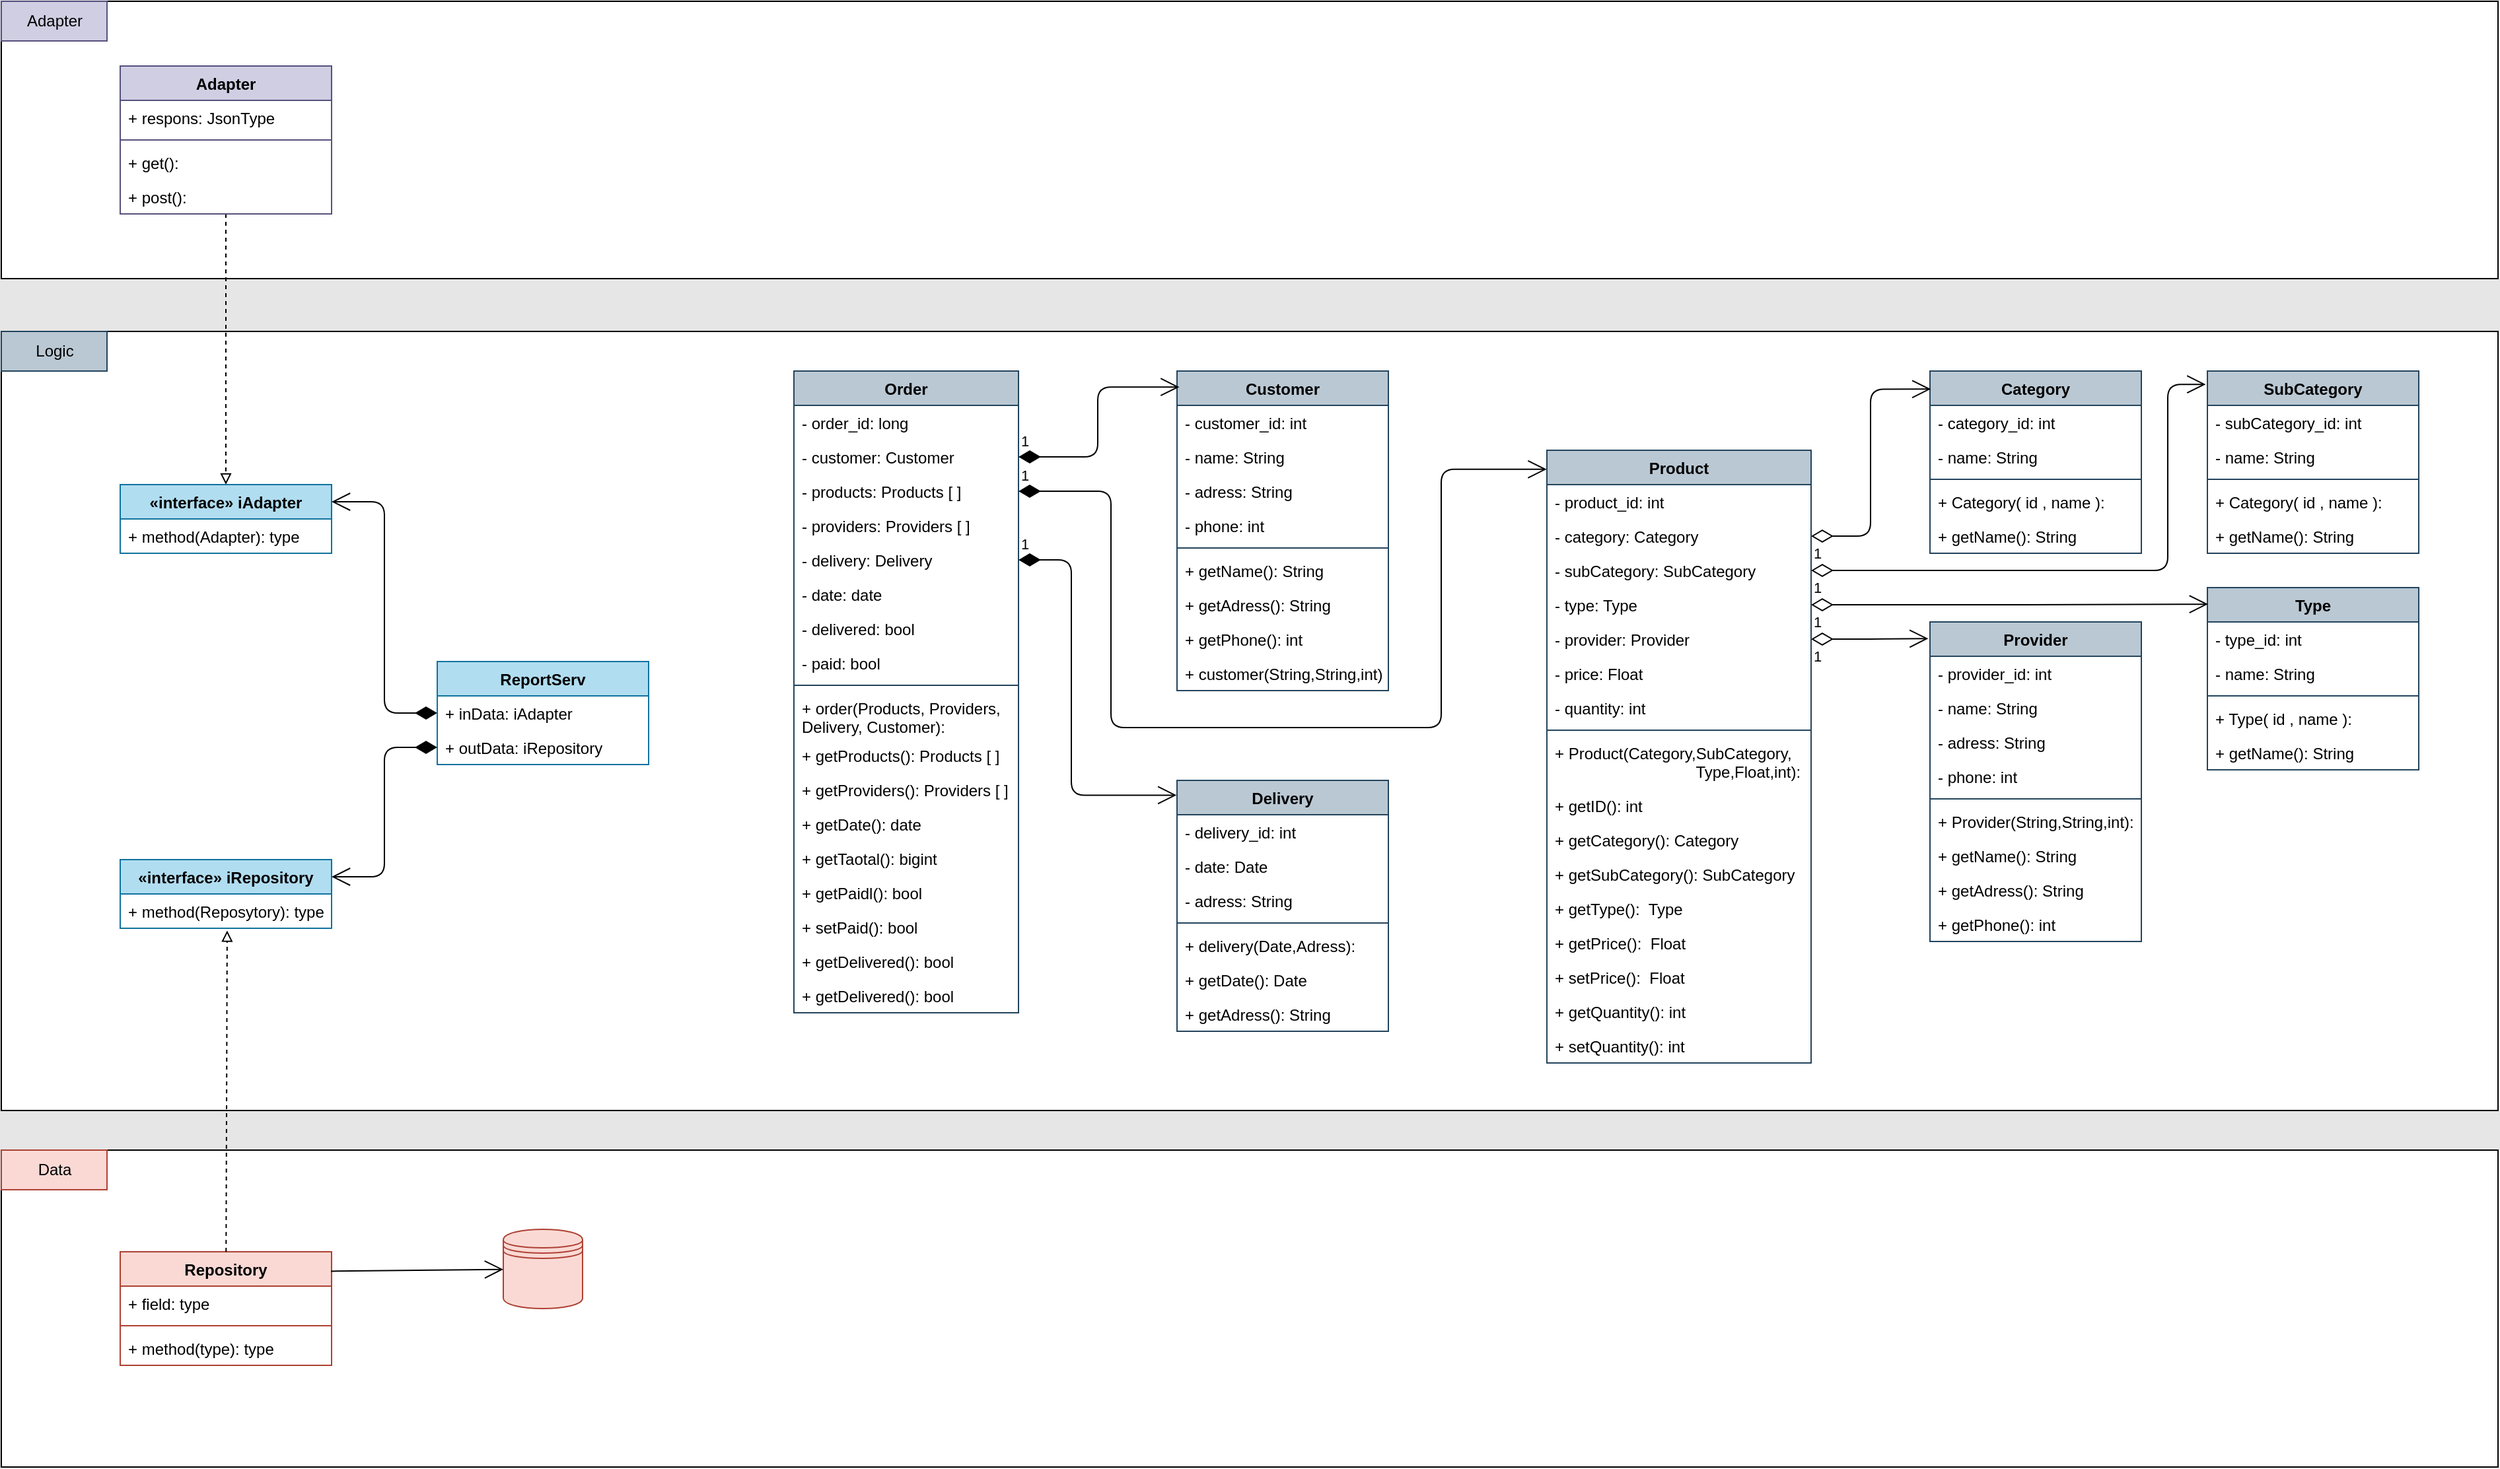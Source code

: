 <mxfile scale="1" border="10">
    <diagram id="8jE2kO9FtFaBGvGI-tgG" name="Страница 1">
        <mxGraphModel dx="1527" dy="605" grid="1" gridSize="10" guides="1" tooltips="1" connect="1" arrows="1" fold="1" page="1" pageScale="1" pageWidth="827" pageHeight="1169" background="#E6E6E6" math="0" shadow="0">
            <root>
                <mxCell id="0"/>
                <mxCell id="1" parent="0"/>
                <mxCell id="3" value="" style="html=1;" vertex="1" parent="1">
                    <mxGeometry x="-250" y="30" width="1890" height="210" as="geometry"/>
                </mxCell>
                <mxCell id="4" value="" style="html=1;" vertex="1" parent="1">
                    <mxGeometry x="-250" y="280" width="1890" height="590" as="geometry"/>
                </mxCell>
                <mxCell id="5" value="" style="html=1;" vertex="1" parent="1">
                    <mxGeometry x="-250" y="900" width="1890" height="240" as="geometry"/>
                </mxCell>
                <mxCell id="159" style="edgeStyle=none;html=1;endArrow=block;endFill=0;dashed=1;" edge="1" parent="1" source="6" target="14">
                    <mxGeometry relative="1" as="geometry"/>
                </mxCell>
                <mxCell id="6" value="Adapter" style="swimlane;fontStyle=1;align=center;verticalAlign=top;childLayout=stackLayout;horizontal=1;startSize=26;horizontalStack=0;resizeParent=1;resizeParentMax=0;resizeLast=0;collapsible=1;marginBottom=0;fillColor=#d0cee2;strokeColor=#56517e;" vertex="1" parent="1">
                    <mxGeometry x="-160" y="79" width="160" height="112" as="geometry"/>
                </mxCell>
                <mxCell id="7" value="+ respons: JsonType" style="text;strokeColor=none;fillColor=none;align=left;verticalAlign=top;spacingLeft=4;spacingRight=4;overflow=hidden;rotatable=0;points=[[0,0.5],[1,0.5]];portConstraint=eastwest;" vertex="1" parent="6">
                    <mxGeometry y="26" width="160" height="26" as="geometry"/>
                </mxCell>
                <mxCell id="8" value="" style="line;strokeWidth=1;fillColor=none;align=left;verticalAlign=middle;spacingTop=-1;spacingLeft=3;spacingRight=3;rotatable=0;labelPosition=right;points=[];portConstraint=eastwest;strokeColor=inherit;" vertex="1" parent="6">
                    <mxGeometry y="52" width="160" height="8" as="geometry"/>
                </mxCell>
                <mxCell id="9" value="+ get():&#10;" style="text;strokeColor=none;fillColor=none;align=left;verticalAlign=top;spacingLeft=4;spacingRight=4;overflow=hidden;rotatable=0;points=[[0,0.5],[1,0.5]];portConstraint=eastwest;" vertex="1" parent="6">
                    <mxGeometry y="60" width="160" height="26" as="geometry"/>
                </mxCell>
                <mxCell id="143" value="+ post(): &#10;" style="text;strokeColor=none;fillColor=none;align=left;verticalAlign=top;spacingLeft=4;spacingRight=4;overflow=hidden;rotatable=0;points=[[0,0.5],[1,0.5]];portConstraint=eastwest;" vertex="1" parent="6">
                    <mxGeometry y="86" width="160" height="26" as="geometry"/>
                </mxCell>
                <mxCell id="10" value="ReportServ" style="swimlane;fontStyle=1;align=center;verticalAlign=top;childLayout=stackLayout;horizontal=1;startSize=26;horizontalStack=0;resizeParent=1;resizeParentMax=0;resizeLast=0;collapsible=1;marginBottom=0;fillColor=#b1ddf0;strokeColor=#10739e;" vertex="1" parent="1">
                    <mxGeometry x="80" y="530" width="160" height="78" as="geometry"/>
                </mxCell>
                <mxCell id="11" value="+ inData: iAdapter" style="text;strokeColor=none;fillColor=none;align=left;verticalAlign=top;spacingLeft=4;spacingRight=4;overflow=hidden;rotatable=0;points=[[0,0.5],[1,0.5]];portConstraint=eastwest;" vertex="1" parent="10">
                    <mxGeometry y="26" width="160" height="26" as="geometry"/>
                </mxCell>
                <mxCell id="13" value="+ outData: iRepository" style="text;strokeColor=none;fillColor=none;align=left;verticalAlign=top;spacingLeft=4;spacingRight=4;overflow=hidden;rotatable=0;points=[[0,0.5],[1,0.5]];portConstraint=eastwest;" vertex="1" parent="10">
                    <mxGeometry y="52" width="160" height="26" as="geometry"/>
                </mxCell>
                <mxCell id="14" value="«interface» iAdapter" style="swimlane;fontStyle=1;align=center;verticalAlign=top;childLayout=stackLayout;horizontal=1;startSize=26;horizontalStack=0;resizeParent=1;resizeParentMax=0;resizeLast=0;collapsible=1;marginBottom=0;fillColor=#b1ddf0;strokeColor=#10739e;" vertex="1" parent="1">
                    <mxGeometry x="-160" y="396" width="160" height="52" as="geometry"/>
                </mxCell>
                <mxCell id="17" value="+ method(Adapter): type" style="text;strokeColor=none;fillColor=none;align=left;verticalAlign=top;spacingLeft=4;spacingRight=4;overflow=hidden;rotatable=0;points=[[0,0.5],[1,0.5]];portConstraint=eastwest;" vertex="1" parent="14">
                    <mxGeometry y="26" width="160" height="26" as="geometry"/>
                </mxCell>
                <mxCell id="22" value="Product" style="swimlane;fontStyle=1;align=center;verticalAlign=top;childLayout=stackLayout;horizontal=1;startSize=26;horizontalStack=0;resizeParent=1;resizeParentMax=0;resizeLast=0;collapsible=1;marginBottom=0;fillColor=#bac8d3;strokeColor=#23445d;" vertex="1" parent="1">
                    <mxGeometry x="920" y="370" width="200" height="464" as="geometry"/>
                </mxCell>
                <mxCell id="23" value="- product_id: int" style="text;strokeColor=none;fillColor=none;align=left;verticalAlign=top;spacingLeft=4;spacingRight=4;overflow=hidden;rotatable=0;points=[[0,0.5],[1,0.5]];portConstraint=eastwest;" vertex="1" parent="22">
                    <mxGeometry y="26" width="200" height="26" as="geometry"/>
                </mxCell>
                <mxCell id="76" value="- category: Category" style="text;strokeColor=none;fillColor=none;align=left;verticalAlign=top;spacingLeft=4;spacingRight=4;overflow=hidden;rotatable=0;points=[[0,0.5],[1,0.5]];portConstraint=eastwest;" vertex="1" parent="22">
                    <mxGeometry y="52" width="200" height="26" as="geometry"/>
                </mxCell>
                <mxCell id="73" value="- subCategory: SubCategory" style="text;strokeColor=none;fillColor=none;align=left;verticalAlign=top;spacingLeft=4;spacingRight=4;overflow=hidden;rotatable=0;points=[[0,0.5],[1,0.5]];portConstraint=eastwest;" vertex="1" parent="22">
                    <mxGeometry y="78" width="200" height="26" as="geometry"/>
                </mxCell>
                <mxCell id="72" value="- type: Type" style="text;strokeColor=none;fillColor=none;align=left;verticalAlign=top;spacingLeft=4;spacingRight=4;overflow=hidden;rotatable=0;points=[[0,0.5],[1,0.5]];portConstraint=eastwest;" vertex="1" parent="22">
                    <mxGeometry y="104" width="200" height="26" as="geometry"/>
                </mxCell>
                <mxCell id="124" value="- provider: Provider" style="text;strokeColor=none;fillColor=none;align=left;verticalAlign=top;spacingLeft=4;spacingRight=4;overflow=hidden;rotatable=0;points=[[0,0.5],[1,0.5]];portConstraint=eastwest;" vertex="1" parent="22">
                    <mxGeometry y="130" width="200" height="26" as="geometry"/>
                </mxCell>
                <mxCell id="74" value="- price: Float" style="text;strokeColor=none;fillColor=none;align=left;verticalAlign=top;spacingLeft=4;spacingRight=4;overflow=hidden;rotatable=0;points=[[0,0.5],[1,0.5]];portConstraint=eastwest;" vertex="1" parent="22">
                    <mxGeometry y="156" width="200" height="26" as="geometry"/>
                </mxCell>
                <mxCell id="75" value="- quantity: int" style="text;strokeColor=none;fillColor=none;align=left;verticalAlign=top;spacingLeft=4;spacingRight=4;overflow=hidden;rotatable=0;points=[[0,0.5],[1,0.5]];portConstraint=eastwest;" vertex="1" parent="22">
                    <mxGeometry y="182" width="200" height="26" as="geometry"/>
                </mxCell>
                <mxCell id="24" value="" style="line;strokeWidth=1;fillColor=none;align=left;verticalAlign=middle;spacingTop=-1;spacingLeft=3;spacingRight=3;rotatable=0;labelPosition=right;points=[];portConstraint=eastwest;strokeColor=inherit;" vertex="1" parent="22">
                    <mxGeometry y="208" width="200" height="8" as="geometry"/>
                </mxCell>
                <mxCell id="86" value="+ Product(Category,SubCategory, &#10;                                Type,Float,int): " style="text;strokeColor=none;fillColor=none;align=left;verticalAlign=top;spacingLeft=4;spacingRight=4;overflow=hidden;rotatable=0;points=[[0,0.5],[1,0.5]];portConstraint=eastwest;" vertex="1" parent="22">
                    <mxGeometry y="216" width="200" height="40" as="geometry"/>
                </mxCell>
                <mxCell id="25" value="+ getID(): int " style="text;strokeColor=none;fillColor=none;align=left;verticalAlign=top;spacingLeft=4;spacingRight=4;overflow=hidden;rotatable=0;points=[[0,0.5],[1,0.5]];portConstraint=eastwest;" vertex="1" parent="22">
                    <mxGeometry y="256" width="200" height="26" as="geometry"/>
                </mxCell>
                <mxCell id="90" value="+ getCategory(): Category" style="text;strokeColor=none;fillColor=none;align=left;verticalAlign=top;spacingLeft=4;spacingRight=4;overflow=hidden;rotatable=0;points=[[0,0.5],[1,0.5]];portConstraint=eastwest;" vertex="1" parent="22">
                    <mxGeometry y="282" width="200" height="26" as="geometry"/>
                </mxCell>
                <mxCell id="78" value="+ getSubCategory(): SubCategory" style="text;strokeColor=none;fillColor=none;align=left;verticalAlign=top;spacingLeft=4;spacingRight=4;overflow=hidden;rotatable=0;points=[[0,0.5],[1,0.5]];portConstraint=eastwest;" vertex="1" parent="22">
                    <mxGeometry y="308" width="200" height="26" as="geometry"/>
                </mxCell>
                <mxCell id="85" value="+ getType():  Type" style="text;strokeColor=none;fillColor=none;align=left;verticalAlign=top;spacingLeft=4;spacingRight=4;overflow=hidden;rotatable=0;points=[[0,0.5],[1,0.5]];portConstraint=eastwest;" vertex="1" parent="22">
                    <mxGeometry y="334" width="200" height="26" as="geometry"/>
                </mxCell>
                <mxCell id="87" value="+ getPrice():  Float" style="text;strokeColor=none;fillColor=none;align=left;verticalAlign=top;spacingLeft=4;spacingRight=4;overflow=hidden;rotatable=0;points=[[0,0.5],[1,0.5]];portConstraint=eastwest;" vertex="1" parent="22">
                    <mxGeometry y="360" width="200" height="26" as="geometry"/>
                </mxCell>
                <mxCell id="91" value="+ setPrice():  Float" style="text;strokeColor=none;fillColor=none;align=left;verticalAlign=top;spacingLeft=4;spacingRight=4;overflow=hidden;rotatable=0;points=[[0,0.5],[1,0.5]];portConstraint=eastwest;" vertex="1" parent="22">
                    <mxGeometry y="386" width="200" height="26" as="geometry"/>
                </mxCell>
                <mxCell id="88" value="+ getQuantity(): int " style="text;strokeColor=none;fillColor=none;align=left;verticalAlign=top;spacingLeft=4;spacingRight=4;overflow=hidden;rotatable=0;points=[[0,0.5],[1,0.5]];portConstraint=eastwest;" vertex="1" parent="22">
                    <mxGeometry y="412" width="200" height="26" as="geometry"/>
                </mxCell>
                <mxCell id="92" value="+ setQuantity(): int " style="text;strokeColor=none;fillColor=none;align=left;verticalAlign=top;spacingLeft=4;spacingRight=4;overflow=hidden;rotatable=0;points=[[0,0.5],[1,0.5]];portConstraint=eastwest;" vertex="1" parent="22">
                    <mxGeometry y="438" width="200" height="26" as="geometry"/>
                </mxCell>
                <mxCell id="26" value="Order" style="swimlane;fontStyle=1;align=center;verticalAlign=top;childLayout=stackLayout;horizontal=1;startSize=26;horizontalStack=0;resizeParent=1;resizeParentMax=0;resizeLast=0;collapsible=1;marginBottom=0;fillColor=#bac8d3;strokeColor=#23445d;" vertex="1" parent="1">
                    <mxGeometry x="350" y="310" width="170" height="486" as="geometry"/>
                </mxCell>
                <mxCell id="53" value="- order_id: long" style="text;strokeColor=none;fillColor=none;align=left;verticalAlign=top;spacingLeft=4;spacingRight=4;overflow=hidden;rotatable=0;points=[[0,0.5],[1,0.5]];portConstraint=eastwest;" vertex="1" parent="26">
                    <mxGeometry y="26" width="170" height="26" as="geometry"/>
                </mxCell>
                <mxCell id="121" value="- customer: Customer" style="text;strokeColor=none;fillColor=none;align=left;verticalAlign=top;spacingLeft=4;spacingRight=4;overflow=hidden;rotatable=0;points=[[0,0.5],[1,0.5]];portConstraint=eastwest;" vertex="1" parent="26">
                    <mxGeometry y="52" width="170" height="26" as="geometry"/>
                </mxCell>
                <mxCell id="27" value="- products: Products [ ]" style="text;strokeColor=none;fillColor=none;align=left;verticalAlign=top;spacingLeft=4;spacingRight=4;overflow=hidden;rotatable=0;points=[[0,0.5],[1,0.5]];portConstraint=eastwest;" vertex="1" parent="26">
                    <mxGeometry y="78" width="170" height="26" as="geometry"/>
                </mxCell>
                <mxCell id="52" value="- providers: Providers [ ]" style="text;strokeColor=none;fillColor=none;align=left;verticalAlign=top;spacingLeft=4;spacingRight=4;overflow=hidden;rotatable=0;points=[[0,0.5],[1,0.5]];portConstraint=eastwest;" vertex="1" parent="26">
                    <mxGeometry y="104" width="170" height="26" as="geometry"/>
                </mxCell>
                <mxCell id="50" value="- delivery: Delivery" style="text;strokeColor=none;fillColor=none;align=left;verticalAlign=top;spacingLeft=4;spacingRight=4;overflow=hidden;rotatable=0;points=[[0,0.5],[1,0.5]];portConstraint=eastwest;" vertex="1" parent="26">
                    <mxGeometry y="130" width="170" height="26" as="geometry"/>
                </mxCell>
                <mxCell id="51" value="- date: date" style="text;strokeColor=none;fillColor=none;align=left;verticalAlign=top;spacingLeft=4;spacingRight=4;overflow=hidden;rotatable=0;points=[[0,0.5],[1,0.5]];portConstraint=eastwest;" vertex="1" parent="26">
                    <mxGeometry y="156" width="170" height="26" as="geometry"/>
                </mxCell>
                <mxCell id="151" value="- delivered: bool" style="text;strokeColor=none;fillColor=none;align=left;verticalAlign=top;spacingLeft=4;spacingRight=4;overflow=hidden;rotatable=0;points=[[0,0.5],[1,0.5]];portConstraint=eastwest;" vertex="1" parent="26">
                    <mxGeometry y="182" width="170" height="26" as="geometry"/>
                </mxCell>
                <mxCell id="150" value="- paid: bool" style="text;strokeColor=none;fillColor=none;align=left;verticalAlign=top;spacingLeft=4;spacingRight=4;overflow=hidden;rotatable=0;points=[[0,0.5],[1,0.5]];portConstraint=eastwest;" vertex="1" parent="26">
                    <mxGeometry y="208" width="170" height="26" as="geometry"/>
                </mxCell>
                <mxCell id="28" value="" style="line;strokeWidth=1;fillColor=none;align=left;verticalAlign=middle;spacingTop=-1;spacingLeft=3;spacingRight=3;rotatable=0;labelPosition=right;points=[];portConstraint=eastwest;strokeColor=inherit;" vertex="1" parent="26">
                    <mxGeometry y="234" width="170" height="8" as="geometry"/>
                </mxCell>
                <mxCell id="29" value="+ order(Products, Providers, &#10;Delivery, Customer): " style="text;strokeColor=none;fillColor=none;align=left;verticalAlign=top;spacingLeft=4;spacingRight=4;overflow=hidden;rotatable=0;points=[[0,0.5],[1,0.5]];portConstraint=eastwest;" vertex="1" parent="26">
                    <mxGeometry y="242" width="170" height="36" as="geometry"/>
                </mxCell>
                <mxCell id="57" value="+ getProducts(): Products [ ]" style="text;strokeColor=none;fillColor=none;align=left;verticalAlign=top;spacingLeft=4;spacingRight=4;overflow=hidden;rotatable=0;points=[[0,0.5],[1,0.5]];portConstraint=eastwest;" vertex="1" parent="26">
                    <mxGeometry y="278" width="170" height="26" as="geometry"/>
                </mxCell>
                <mxCell id="60" value="+ getProviders(): Providers [ ]" style="text;strokeColor=none;fillColor=none;align=left;verticalAlign=top;spacingLeft=4;spacingRight=4;overflow=hidden;rotatable=0;points=[[0,0.5],[1,0.5]];portConstraint=eastwest;" vertex="1" parent="26">
                    <mxGeometry y="304" width="170" height="26" as="geometry"/>
                </mxCell>
                <mxCell id="58" value="+ getDate(): date" style="text;strokeColor=none;fillColor=none;align=left;verticalAlign=top;spacingLeft=4;spacingRight=4;overflow=hidden;rotatable=0;points=[[0,0.5],[1,0.5]];portConstraint=eastwest;" vertex="1" parent="26">
                    <mxGeometry y="330" width="170" height="26" as="geometry"/>
                </mxCell>
                <mxCell id="59" value="+ getTaotal(): bigint" style="text;strokeColor=none;fillColor=none;align=left;verticalAlign=top;spacingLeft=4;spacingRight=4;overflow=hidden;rotatable=0;points=[[0,0.5],[1,0.5]];portConstraint=eastwest;" vertex="1" parent="26">
                    <mxGeometry y="356" width="170" height="26" as="geometry"/>
                </mxCell>
                <mxCell id="152" value="+ getPaidl(): bool" style="text;strokeColor=none;fillColor=none;align=left;verticalAlign=top;spacingLeft=4;spacingRight=4;overflow=hidden;rotatable=0;points=[[0,0.5],[1,0.5]];portConstraint=eastwest;" vertex="1" parent="26">
                    <mxGeometry y="382" width="170" height="26" as="geometry"/>
                </mxCell>
                <mxCell id="153" value="+ setPaid(): bool" style="text;strokeColor=none;fillColor=none;align=left;verticalAlign=top;spacingLeft=4;spacingRight=4;overflow=hidden;rotatable=0;points=[[0,0.5],[1,0.5]];portConstraint=eastwest;" vertex="1" parent="26">
                    <mxGeometry y="408" width="170" height="26" as="geometry"/>
                </mxCell>
                <mxCell id="154" value="+ getDelivered(): bool" style="text;strokeColor=none;fillColor=none;align=left;verticalAlign=top;spacingLeft=4;spacingRight=4;overflow=hidden;rotatable=0;points=[[0,0.5],[1,0.5]];portConstraint=eastwest;" vertex="1" parent="26">
                    <mxGeometry y="434" width="170" height="26" as="geometry"/>
                </mxCell>
                <mxCell id="155" value="+ getDelivered(): bool" style="text;strokeColor=none;fillColor=none;align=left;verticalAlign=top;spacingLeft=4;spacingRight=4;overflow=hidden;rotatable=0;points=[[0,0.5],[1,0.5]];portConstraint=eastwest;" vertex="1" parent="26">
                    <mxGeometry y="460" width="170" height="26" as="geometry"/>
                </mxCell>
                <mxCell id="30" value="Delivery" style="swimlane;fontStyle=1;align=center;verticalAlign=top;childLayout=stackLayout;horizontal=1;startSize=26;horizontalStack=0;resizeParent=1;resizeParentMax=0;resizeLast=0;collapsible=1;marginBottom=0;fillColor=#bac8d3;strokeColor=#23445d;" vertex="1" parent="1">
                    <mxGeometry x="640" y="620" width="160" height="190" as="geometry"/>
                </mxCell>
                <mxCell id="31" value="- delivery_id: int" style="text;strokeColor=none;fillColor=none;align=left;verticalAlign=top;spacingLeft=4;spacingRight=4;overflow=hidden;rotatable=0;points=[[0,0.5],[1,0.5]];portConstraint=eastwest;" vertex="1" parent="30">
                    <mxGeometry y="26" width="160" height="26" as="geometry"/>
                </mxCell>
                <mxCell id="100" value="- date: Date" style="text;strokeColor=none;fillColor=none;align=left;verticalAlign=top;spacingLeft=4;spacingRight=4;overflow=hidden;rotatable=0;points=[[0,0.5],[1,0.5]];portConstraint=eastwest;" vertex="1" parent="30">
                    <mxGeometry y="52" width="160" height="26" as="geometry"/>
                </mxCell>
                <mxCell id="102" value="- adress: String" style="text;strokeColor=none;fillColor=none;align=left;verticalAlign=top;spacingLeft=4;spacingRight=4;overflow=hidden;rotatable=0;points=[[0,0.5],[1,0.5]];portConstraint=eastwest;" vertex="1" parent="30">
                    <mxGeometry y="78" width="160" height="26" as="geometry"/>
                </mxCell>
                <mxCell id="32" value="" style="line;strokeWidth=1;fillColor=none;align=left;verticalAlign=middle;spacingTop=-1;spacingLeft=3;spacingRight=3;rotatable=0;labelPosition=right;points=[];portConstraint=eastwest;strokeColor=inherit;" vertex="1" parent="30">
                    <mxGeometry y="104" width="160" height="8" as="geometry"/>
                </mxCell>
                <mxCell id="33" value="+ delivery(Date,Adress):" style="text;strokeColor=none;fillColor=none;align=left;verticalAlign=top;spacingLeft=4;spacingRight=4;overflow=hidden;rotatable=0;points=[[0,0.5],[1,0.5]];portConstraint=eastwest;" vertex="1" parent="30">
                    <mxGeometry y="112" width="160" height="26" as="geometry"/>
                </mxCell>
                <mxCell id="103" value="+ getDate(): Date" style="text;strokeColor=none;fillColor=none;align=left;verticalAlign=top;spacingLeft=4;spacingRight=4;overflow=hidden;rotatable=0;points=[[0,0.5],[1,0.5]];portConstraint=eastwest;" vertex="1" parent="30">
                    <mxGeometry y="138" width="160" height="26" as="geometry"/>
                </mxCell>
                <mxCell id="104" value="+ getAdress(): String" style="text;strokeColor=none;fillColor=none;align=left;verticalAlign=top;spacingLeft=4;spacingRight=4;overflow=hidden;rotatable=0;points=[[0,0.5],[1,0.5]];portConstraint=eastwest;" vertex="1" parent="30">
                    <mxGeometry y="164" width="160" height="26" as="geometry"/>
                </mxCell>
                <mxCell id="34" value="Provider" style="swimlane;fontStyle=1;align=center;verticalAlign=top;childLayout=stackLayout;horizontal=1;startSize=26;horizontalStack=0;resizeParent=1;resizeParentMax=0;resizeLast=0;collapsible=1;marginBottom=0;fillColor=#bac8d3;strokeColor=#23445d;" vertex="1" parent="1">
                    <mxGeometry x="1210" y="500" width="160" height="242" as="geometry"/>
                </mxCell>
                <mxCell id="35" value="- provider_id: int" style="text;strokeColor=none;fillColor=none;align=left;verticalAlign=top;spacingLeft=4;spacingRight=4;overflow=hidden;rotatable=0;points=[[0,0.5],[1,0.5]];portConstraint=eastwest;" vertex="1" parent="34">
                    <mxGeometry y="26" width="160" height="26" as="geometry"/>
                </mxCell>
                <mxCell id="105" value="- name: String" style="text;strokeColor=none;fillColor=none;align=left;verticalAlign=top;spacingLeft=4;spacingRight=4;overflow=hidden;rotatable=0;points=[[0,0.5],[1,0.5]];portConstraint=eastwest;" vertex="1" parent="34">
                    <mxGeometry y="52" width="160" height="26" as="geometry"/>
                </mxCell>
                <mxCell id="108" value="- adress: String" style="text;strokeColor=none;fillColor=none;align=left;verticalAlign=top;spacingLeft=4;spacingRight=4;overflow=hidden;rotatable=0;points=[[0,0.5],[1,0.5]];portConstraint=eastwest;" vertex="1" parent="34">
                    <mxGeometry y="78" width="160" height="26" as="geometry"/>
                </mxCell>
                <mxCell id="107" value="- phone: int" style="text;strokeColor=none;fillColor=none;align=left;verticalAlign=top;spacingLeft=4;spacingRight=4;overflow=hidden;rotatable=0;points=[[0,0.5],[1,0.5]];portConstraint=eastwest;" vertex="1" parent="34">
                    <mxGeometry y="104" width="160" height="26" as="geometry"/>
                </mxCell>
                <mxCell id="36" value="" style="line;strokeWidth=1;fillColor=none;align=left;verticalAlign=middle;spacingTop=-1;spacingLeft=3;spacingRight=3;rotatable=0;labelPosition=right;points=[];portConstraint=eastwest;strokeColor=inherit;" vertex="1" parent="34">
                    <mxGeometry y="130" width="160" height="8" as="geometry"/>
                </mxCell>
                <mxCell id="123" value="+ Provider(String,String,int):" style="text;strokeColor=none;fillColor=none;align=left;verticalAlign=top;spacingLeft=4;spacingRight=4;overflow=hidden;rotatable=0;points=[[0,0.5],[1,0.5]];portConstraint=eastwest;" vertex="1" parent="34">
                    <mxGeometry y="138" width="160" height="26" as="geometry"/>
                </mxCell>
                <mxCell id="110" value="+ getName(): String " style="text;strokeColor=none;fillColor=none;align=left;verticalAlign=top;spacingLeft=4;spacingRight=4;overflow=hidden;rotatable=0;points=[[0,0.5],[1,0.5]];portConstraint=eastwest;" vertex="1" parent="34">
                    <mxGeometry y="164" width="160" height="26" as="geometry"/>
                </mxCell>
                <mxCell id="109" value="+ getAdress(): String" style="text;strokeColor=none;fillColor=none;align=left;verticalAlign=top;spacingLeft=4;spacingRight=4;overflow=hidden;rotatable=0;points=[[0,0.5],[1,0.5]];portConstraint=eastwest;" vertex="1" parent="34">
                    <mxGeometry y="190" width="160" height="26" as="geometry"/>
                </mxCell>
                <mxCell id="37" value="+ getPhone(): int" style="text;strokeColor=none;fillColor=none;align=left;verticalAlign=top;spacingLeft=4;spacingRight=4;overflow=hidden;rotatable=0;points=[[0,0.5],[1,0.5]];portConstraint=eastwest;" vertex="1" parent="34">
                    <mxGeometry y="216" width="160" height="26" as="geometry"/>
                </mxCell>
                <mxCell id="38" value="Category" style="swimlane;fontStyle=1;align=center;verticalAlign=top;childLayout=stackLayout;horizontal=1;startSize=26;horizontalStack=0;resizeParent=1;resizeParentMax=0;resizeLast=0;collapsible=1;marginBottom=0;fillColor=#bac8d3;strokeColor=#23445d;" vertex="1" parent="1">
                    <mxGeometry x="1210" y="310" width="160" height="138" as="geometry"/>
                </mxCell>
                <mxCell id="39" value="- category_id: int" style="text;strokeColor=none;fillColor=none;align=left;verticalAlign=top;spacingLeft=4;spacingRight=4;overflow=hidden;rotatable=0;points=[[0,0.5],[1,0.5]];portConstraint=eastwest;" vertex="1" parent="38">
                    <mxGeometry y="26" width="160" height="26" as="geometry"/>
                </mxCell>
                <mxCell id="61" value="- name: String" style="text;strokeColor=none;fillColor=none;align=left;verticalAlign=top;spacingLeft=4;spacingRight=4;overflow=hidden;rotatable=0;points=[[0,0.5],[1,0.5]];portConstraint=eastwest;" vertex="1" parent="38">
                    <mxGeometry y="52" width="160" height="26" as="geometry"/>
                </mxCell>
                <mxCell id="40" value="" style="line;strokeWidth=1;fillColor=none;align=left;verticalAlign=middle;spacingTop=-1;spacingLeft=3;spacingRight=3;rotatable=0;labelPosition=right;points=[];portConstraint=eastwest;strokeColor=inherit;" vertex="1" parent="38">
                    <mxGeometry y="78" width="160" height="8" as="geometry"/>
                </mxCell>
                <mxCell id="41" value="+ Category( id , name ):" style="text;strokeColor=none;fillColor=none;align=left;verticalAlign=top;spacingLeft=4;spacingRight=4;overflow=hidden;rotatable=0;points=[[0,0.5],[1,0.5]];portConstraint=eastwest;" vertex="1" parent="38">
                    <mxGeometry y="86" width="160" height="26" as="geometry"/>
                </mxCell>
                <mxCell id="62" value="+ getName(): String " style="text;strokeColor=none;fillColor=none;align=left;verticalAlign=top;spacingLeft=4;spacingRight=4;overflow=hidden;rotatable=0;points=[[0,0.5],[1,0.5]];portConstraint=eastwest;" vertex="1" parent="38">
                    <mxGeometry y="112" width="160" height="26" as="geometry"/>
                </mxCell>
                <mxCell id="42" value="SubCategory" style="swimlane;fontStyle=1;align=center;verticalAlign=top;childLayout=stackLayout;horizontal=1;startSize=26;horizontalStack=0;resizeParent=1;resizeParentMax=0;resizeLast=0;collapsible=1;marginBottom=0;fillColor=#bac8d3;strokeColor=#23445d;" vertex="1" parent="1">
                    <mxGeometry x="1420" y="310" width="160" height="138" as="geometry"/>
                </mxCell>
                <mxCell id="69" value="- subCategory_id: int" style="text;strokeColor=none;fillColor=none;align=left;verticalAlign=top;spacingLeft=4;spacingRight=4;overflow=hidden;rotatable=0;points=[[0,0.5],[1,0.5]];portConstraint=eastwest;" vertex="1" parent="42">
                    <mxGeometry y="26" width="160" height="26" as="geometry"/>
                </mxCell>
                <mxCell id="65" value="- name: String" style="text;strokeColor=none;fillColor=none;align=left;verticalAlign=top;spacingLeft=4;spacingRight=4;overflow=hidden;rotatable=0;points=[[0,0.5],[1,0.5]];portConstraint=eastwest;" vertex="1" parent="42">
                    <mxGeometry y="52" width="160" height="26" as="geometry"/>
                </mxCell>
                <mxCell id="44" value="" style="line;strokeWidth=1;fillColor=none;align=left;verticalAlign=middle;spacingTop=-1;spacingLeft=3;spacingRight=3;rotatable=0;labelPosition=right;points=[];portConstraint=eastwest;strokeColor=inherit;" vertex="1" parent="42">
                    <mxGeometry y="78" width="160" height="8" as="geometry"/>
                </mxCell>
                <mxCell id="63" value="+ Category( id , name ):" style="text;strokeColor=none;fillColor=none;align=left;verticalAlign=top;spacingLeft=4;spacingRight=4;overflow=hidden;rotatable=0;points=[[0,0.5],[1,0.5]];portConstraint=eastwest;" vertex="1" parent="42">
                    <mxGeometry y="86" width="160" height="26" as="geometry"/>
                </mxCell>
                <mxCell id="64" value="+ getName(): String " style="text;strokeColor=none;fillColor=none;align=left;verticalAlign=top;spacingLeft=4;spacingRight=4;overflow=hidden;rotatable=0;points=[[0,0.5],[1,0.5]];portConstraint=eastwest;" vertex="1" parent="42">
                    <mxGeometry y="112" width="160" height="26" as="geometry"/>
                </mxCell>
                <mxCell id="46" value="Type" style="swimlane;fontStyle=1;align=center;verticalAlign=top;childLayout=stackLayout;horizontal=1;startSize=26;horizontalStack=0;resizeParent=1;resizeParentMax=0;resizeLast=0;collapsible=1;marginBottom=0;fillColor=#bac8d3;strokeColor=#23445d;" vertex="1" parent="1">
                    <mxGeometry x="1420" y="474" width="160" height="138" as="geometry"/>
                </mxCell>
                <mxCell id="70" value="- type_id: int" style="text;strokeColor=none;fillColor=none;align=left;verticalAlign=top;spacingLeft=4;spacingRight=4;overflow=hidden;rotatable=0;points=[[0,0.5],[1,0.5]];portConstraint=eastwest;" vertex="1" parent="46">
                    <mxGeometry y="26" width="160" height="26" as="geometry"/>
                </mxCell>
                <mxCell id="66" value="- name: String" style="text;strokeColor=none;fillColor=none;align=left;verticalAlign=top;spacingLeft=4;spacingRight=4;overflow=hidden;rotatable=0;points=[[0,0.5],[1,0.5]];portConstraint=eastwest;" vertex="1" parent="46">
                    <mxGeometry y="52" width="160" height="26" as="geometry"/>
                </mxCell>
                <mxCell id="48" value="" style="line;strokeWidth=1;fillColor=none;align=left;verticalAlign=middle;spacingTop=-1;spacingLeft=3;spacingRight=3;rotatable=0;labelPosition=right;points=[];portConstraint=eastwest;strokeColor=inherit;" vertex="1" parent="46">
                    <mxGeometry y="78" width="160" height="8" as="geometry"/>
                </mxCell>
                <mxCell id="67" value="+ Type( id , name ):" style="text;strokeColor=none;fillColor=none;align=left;verticalAlign=top;spacingLeft=4;spacingRight=4;overflow=hidden;rotatable=0;points=[[0,0.5],[1,0.5]];portConstraint=eastwest;" vertex="1" parent="46">
                    <mxGeometry y="86" width="160" height="26" as="geometry"/>
                </mxCell>
                <mxCell id="68" value="+ getName(): String " style="text;strokeColor=none;fillColor=none;align=left;verticalAlign=top;spacingLeft=4;spacingRight=4;overflow=hidden;rotatable=0;points=[[0,0.5],[1,0.5]];portConstraint=eastwest;" vertex="1" parent="46">
                    <mxGeometry y="112" width="160" height="26" as="geometry"/>
                </mxCell>
                <mxCell id="93" value="" style="endArrow=open;html=1;endSize=12;startArrow=diamondThin;startSize=14;startFill=0;edgeStyle=orthogonalEdgeStyle;entryX=0.004;entryY=0.099;entryDx=0;entryDy=0;entryPerimeter=0;" edge="1" parent="1" source="76" target="38">
                    <mxGeometry relative="1" as="geometry">
                        <mxPoint x="1110" y="150" as="sourcePoint"/>
                        <mxPoint x="1270" y="150" as="targetPoint"/>
                    </mxGeometry>
                </mxCell>
                <mxCell id="94" value="1" style="edgeLabel;resizable=0;html=1;align=left;verticalAlign=top;" connectable="0" vertex="1" parent="93">
                    <mxGeometry x="-1" relative="1" as="geometry"/>
                </mxCell>
                <mxCell id="112" value="Customer" style="swimlane;fontStyle=1;align=center;verticalAlign=top;childLayout=stackLayout;horizontal=1;startSize=26;horizontalStack=0;resizeParent=1;resizeParentMax=0;resizeLast=0;collapsible=1;marginBottom=0;fillColor=#bac8d3;strokeColor=#23445d;" vertex="1" parent="1">
                    <mxGeometry x="640" y="310" width="160" height="242" as="geometry"/>
                </mxCell>
                <mxCell id="113" value="- customer_id: int" style="text;strokeColor=none;fillColor=none;align=left;verticalAlign=top;spacingLeft=4;spacingRight=4;overflow=hidden;rotatable=0;points=[[0,0.5],[1,0.5]];portConstraint=eastwest;" vertex="1" parent="112">
                    <mxGeometry y="26" width="160" height="26" as="geometry"/>
                </mxCell>
                <mxCell id="114" value="- name: String" style="text;strokeColor=none;fillColor=none;align=left;verticalAlign=top;spacingLeft=4;spacingRight=4;overflow=hidden;rotatable=0;points=[[0,0.5],[1,0.5]];portConstraint=eastwest;" vertex="1" parent="112">
                    <mxGeometry y="52" width="160" height="26" as="geometry"/>
                </mxCell>
                <mxCell id="115" value="- adress: String" style="text;strokeColor=none;fillColor=none;align=left;verticalAlign=top;spacingLeft=4;spacingRight=4;overflow=hidden;rotatable=0;points=[[0,0.5],[1,0.5]];portConstraint=eastwest;" vertex="1" parent="112">
                    <mxGeometry y="78" width="160" height="26" as="geometry"/>
                </mxCell>
                <mxCell id="116" value="- phone: int" style="text;strokeColor=none;fillColor=none;align=left;verticalAlign=top;spacingLeft=4;spacingRight=4;overflow=hidden;rotatable=0;points=[[0,0.5],[1,0.5]];portConstraint=eastwest;" vertex="1" parent="112">
                    <mxGeometry y="104" width="160" height="26" as="geometry"/>
                </mxCell>
                <mxCell id="117" value="" style="line;strokeWidth=1;fillColor=none;align=left;verticalAlign=middle;spacingTop=-1;spacingLeft=3;spacingRight=3;rotatable=0;labelPosition=right;points=[];portConstraint=eastwest;strokeColor=inherit;" vertex="1" parent="112">
                    <mxGeometry y="130" width="160" height="8" as="geometry"/>
                </mxCell>
                <mxCell id="118" value="+ getName(): String " style="text;strokeColor=none;fillColor=none;align=left;verticalAlign=top;spacingLeft=4;spacingRight=4;overflow=hidden;rotatable=0;points=[[0,0.5],[1,0.5]];portConstraint=eastwest;" vertex="1" parent="112">
                    <mxGeometry y="138" width="160" height="26" as="geometry"/>
                </mxCell>
                <mxCell id="119" value="+ getAdress(): String" style="text;strokeColor=none;fillColor=none;align=left;verticalAlign=top;spacingLeft=4;spacingRight=4;overflow=hidden;rotatable=0;points=[[0,0.5],[1,0.5]];portConstraint=eastwest;" vertex="1" parent="112">
                    <mxGeometry y="164" width="160" height="26" as="geometry"/>
                </mxCell>
                <mxCell id="120" value="+ getPhone(): int" style="text;strokeColor=none;fillColor=none;align=left;verticalAlign=top;spacingLeft=4;spacingRight=4;overflow=hidden;rotatable=0;points=[[0,0.5],[1,0.5]];portConstraint=eastwest;" vertex="1" parent="112">
                    <mxGeometry y="190" width="160" height="26" as="geometry"/>
                </mxCell>
                <mxCell id="122" value="+ customer(String,String,int):" style="text;strokeColor=none;fillColor=none;align=left;verticalAlign=top;spacingLeft=4;spacingRight=4;overflow=hidden;rotatable=0;points=[[0,0.5],[1,0.5]];portConstraint=eastwest;" vertex="1" parent="112">
                    <mxGeometry y="216" width="160" height="26" as="geometry"/>
                </mxCell>
                <mxCell id="131" value="" style="endArrow=open;html=1;endSize=12;startArrow=diamondThin;startSize=14;startFill=0;edgeStyle=orthogonalEdgeStyle;entryX=-0.008;entryY=0.052;entryDx=0;entryDy=0;entryPerimeter=0;" edge="1" parent="1" source="124" target="34">
                    <mxGeometry relative="1" as="geometry">
                        <mxPoint x="1140" y="175" as="sourcePoint"/>
                        <mxPoint x="1230.64" y="63.662" as="targetPoint"/>
                    </mxGeometry>
                </mxCell>
                <mxCell id="132" value="1" style="edgeLabel;resizable=0;html=1;align=left;verticalAlign=top;" connectable="0" vertex="1" parent="131">
                    <mxGeometry x="-1" relative="1" as="geometry"/>
                </mxCell>
                <mxCell id="133" value="" style="endArrow=open;html=1;endSize=12;startArrow=diamondThin;startSize=14;startFill=0;edgeStyle=orthogonalEdgeStyle;entryX=0.003;entryY=0.091;entryDx=0;entryDy=0;entryPerimeter=0;exitX=1;exitY=0.5;exitDx=0;exitDy=0;" edge="1" parent="1" source="72" target="46">
                    <mxGeometry relative="1" as="geometry">
                        <mxPoint x="1120" y="233" as="sourcePoint"/>
                        <mxPoint x="1210" y="249.922" as="targetPoint"/>
                    </mxGeometry>
                </mxCell>
                <mxCell id="134" value="1" style="edgeLabel;resizable=0;html=1;align=left;verticalAlign=top;" connectable="0" vertex="1" parent="133">
                    <mxGeometry x="-1" relative="1" as="geometry"/>
                </mxCell>
                <mxCell id="135" value="" style="endArrow=open;html=1;endSize=12;startArrow=diamondThin;startSize=14;startFill=0;edgeStyle=orthogonalEdgeStyle;entryX=-0.008;entryY=0.073;entryDx=0;entryDy=0;entryPerimeter=0;" edge="1" parent="1" source="73" target="42">
                    <mxGeometry relative="1" as="geometry">
                        <mxPoint x="1119.36" y="461.34" as="sourcePoint"/>
                        <mxPoint x="1210.0" y="350.002" as="targetPoint"/>
                        <Array as="points">
                            <mxPoint x="1390" y="461"/>
                            <mxPoint x="1390" y="320"/>
                        </Array>
                    </mxGeometry>
                </mxCell>
                <mxCell id="136" value="1" style="edgeLabel;resizable=0;html=1;align=left;verticalAlign=top;" connectable="0" vertex="1" parent="135">
                    <mxGeometry x="-1" relative="1" as="geometry"/>
                </mxCell>
                <mxCell id="137" value="1" style="endArrow=open;html=1;endSize=12;startArrow=diamondThin;startSize=14;startFill=1;edgeStyle=orthogonalEdgeStyle;align=left;verticalAlign=bottom;entryX=0.011;entryY=0.05;entryDx=0;entryDy=0;entryPerimeter=0;" edge="1" parent="1" source="121" target="112">
                    <mxGeometry x="-1" y="3" relative="1" as="geometry">
                        <mxPoint x="540" y="460" as="sourcePoint"/>
                        <mxPoint x="700" y="460" as="targetPoint"/>
                    </mxGeometry>
                </mxCell>
                <mxCell id="140" value="1" style="endArrow=open;html=1;endSize=12;startArrow=diamondThin;startSize=14;startFill=1;edgeStyle=orthogonalEdgeStyle;align=left;verticalAlign=bottom;entryX=-0.001;entryY=0.031;entryDx=0;entryDy=0;entryPerimeter=0;exitX=1;exitY=0.5;exitDx=0;exitDy=0;" edge="1" parent="1" source="27" target="22">
                    <mxGeometry x="-1" y="3" relative="1" as="geometry">
                        <mxPoint x="530" y="530" as="sourcePoint"/>
                        <mxPoint x="690" y="530" as="targetPoint"/>
                        <Array as="points">
                            <mxPoint x="590" y="401"/>
                            <mxPoint x="590" y="580"/>
                            <mxPoint x="840" y="580"/>
                            <mxPoint x="840" y="384"/>
                        </Array>
                    </mxGeometry>
                </mxCell>
                <mxCell id="142" value="1" style="endArrow=open;html=1;endSize=12;startArrow=diamondThin;startSize=14;startFill=1;edgeStyle=orthogonalEdgeStyle;align=left;verticalAlign=bottom;entryX=-0.002;entryY=0.059;entryDx=0;entryDy=0;entryPerimeter=0;" edge="1" parent="1" source="50" target="30">
                    <mxGeometry x="-1" y="3" relative="1" as="geometry">
                        <mxPoint x="650" y="560" as="sourcePoint"/>
                        <mxPoint x="810" y="560" as="targetPoint"/>
                        <Array as="points">
                            <mxPoint x="560" y="453"/>
                            <mxPoint x="560" y="631"/>
                        </Array>
                    </mxGeometry>
                </mxCell>
                <mxCell id="144" value="Repository" style="swimlane;fontStyle=1;align=center;verticalAlign=top;childLayout=stackLayout;horizontal=1;startSize=26;horizontalStack=0;resizeParent=1;resizeParentMax=0;resizeLast=0;collapsible=1;marginBottom=0;fillColor=#fad9d5;strokeColor=#ae4132;" vertex="1" parent="1">
                    <mxGeometry x="-160" y="977" width="160" height="86" as="geometry"/>
                </mxCell>
                <mxCell id="145" value="+ field: type" style="text;strokeColor=none;fillColor=none;align=left;verticalAlign=top;spacingLeft=4;spacingRight=4;overflow=hidden;rotatable=0;points=[[0,0.5],[1,0.5]];portConstraint=eastwest;" vertex="1" parent="144">
                    <mxGeometry y="26" width="160" height="26" as="geometry"/>
                </mxCell>
                <mxCell id="146" value="" style="line;strokeWidth=1;fillColor=none;align=left;verticalAlign=middle;spacingTop=-1;spacingLeft=3;spacingRight=3;rotatable=0;labelPosition=right;points=[];portConstraint=eastwest;strokeColor=inherit;" vertex="1" parent="144">
                    <mxGeometry y="52" width="160" height="8" as="geometry"/>
                </mxCell>
                <mxCell id="147" value="+ method(type): type" style="text;strokeColor=none;fillColor=none;align=left;verticalAlign=top;spacingLeft=4;spacingRight=4;overflow=hidden;rotatable=0;points=[[0,0.5],[1,0.5]];portConstraint=eastwest;" vertex="1" parent="144">
                    <mxGeometry y="60" width="160" height="26" as="geometry"/>
                </mxCell>
                <mxCell id="148" value="" style="shape=datastore;whiteSpace=wrap;html=1;fontStyle=0;fillColor=#fad9d5;strokeColor=#ae4132;" vertex="1" parent="1">
                    <mxGeometry x="130" y="960" width="60" height="60" as="geometry"/>
                </mxCell>
                <mxCell id="149" value="" style="endArrow=open;endFill=1;endSize=12;html=1;exitX=0.997;exitY=0.171;exitDx=0;exitDy=0;exitPerimeter=0;" edge="1" parent="1" source="144" target="148">
                    <mxGeometry width="160" relative="1" as="geometry">
                        <mxPoint x="310" y="1110" as="sourcePoint"/>
                        <mxPoint x="470" y="1110" as="targetPoint"/>
                    </mxGeometry>
                </mxCell>
                <mxCell id="157" value="«interface» iRepository" style="swimlane;fontStyle=1;align=center;verticalAlign=top;childLayout=stackLayout;horizontal=1;startSize=26;horizontalStack=0;resizeParent=1;resizeParentMax=0;resizeLast=0;collapsible=1;marginBottom=0;fillColor=#b1ddf0;strokeColor=#10739e;" vertex="1" parent="1">
                    <mxGeometry x="-160" y="680" width="160" height="52" as="geometry"/>
                </mxCell>
                <mxCell id="158" value="+ method(Reposytory): type" style="text;strokeColor=none;fillColor=none;align=left;verticalAlign=top;spacingLeft=4;spacingRight=4;overflow=hidden;rotatable=0;points=[[0,0.5],[1,0.5]];portConstraint=eastwest;" vertex="1" parent="157">
                    <mxGeometry y="26" width="160" height="26" as="geometry"/>
                </mxCell>
                <mxCell id="160" style="edgeStyle=none;html=1;endArrow=block;endFill=0;dashed=1;entryX=0.506;entryY=1.065;entryDx=0;entryDy=0;entryPerimeter=0;" edge="1" parent="1" source="144" target="158">
                    <mxGeometry relative="1" as="geometry">
                        <mxPoint x="-70" y="201" as="sourcePoint"/>
                        <mxPoint x="-70" y="406" as="targetPoint"/>
                    </mxGeometry>
                </mxCell>
                <mxCell id="163" value="" style="endArrow=open;html=1;endSize=12;startArrow=diamondThin;startSize=14;startFill=1;edgeStyle=orthogonalEdgeStyle;align=left;verticalAlign=bottom;entryX=1;entryY=0.25;entryDx=0;entryDy=0;" edge="1" parent="1" source="11" target="14">
                    <mxGeometry x="-1" y="3" relative="1" as="geometry">
                        <mxPoint x="-140" y="530" as="sourcePoint"/>
                        <mxPoint x="20" y="530" as="targetPoint"/>
                    </mxGeometry>
                </mxCell>
                <mxCell id="164" value="" style="endArrow=open;html=1;endSize=12;startArrow=diamondThin;startSize=14;startFill=1;edgeStyle=orthogonalEdgeStyle;align=left;verticalAlign=bottom;entryX=1;entryY=0.25;entryDx=0;entryDy=0;" edge="1" parent="1" source="13" target="157">
                    <mxGeometry x="-1" y="3" relative="1" as="geometry">
                        <mxPoint x="90" y="579" as="sourcePoint"/>
                        <mxPoint x="10" y="419" as="targetPoint"/>
                    </mxGeometry>
                </mxCell>
                <mxCell id="166" value="Adapter" style="html=1;fillColor=#d0cee2;strokeColor=#56517e;" vertex="1" parent="1">
                    <mxGeometry x="-250" y="30" width="80" height="30" as="geometry"/>
                </mxCell>
                <mxCell id="167" value="Logic" style="html=1;fillColor=#bac8d3;strokeColor=#23445d;" vertex="1" parent="1">
                    <mxGeometry x="-250" y="280" width="80" height="30" as="geometry"/>
                </mxCell>
                <mxCell id="168" value="Data" style="html=1;fillColor=#fad9d5;strokeColor=#ae4132;" vertex="1" parent="1">
                    <mxGeometry x="-250" y="900" width="80" height="30" as="geometry"/>
                </mxCell>
            </root>
        </mxGraphModel>
    </diagram>
</mxfile>